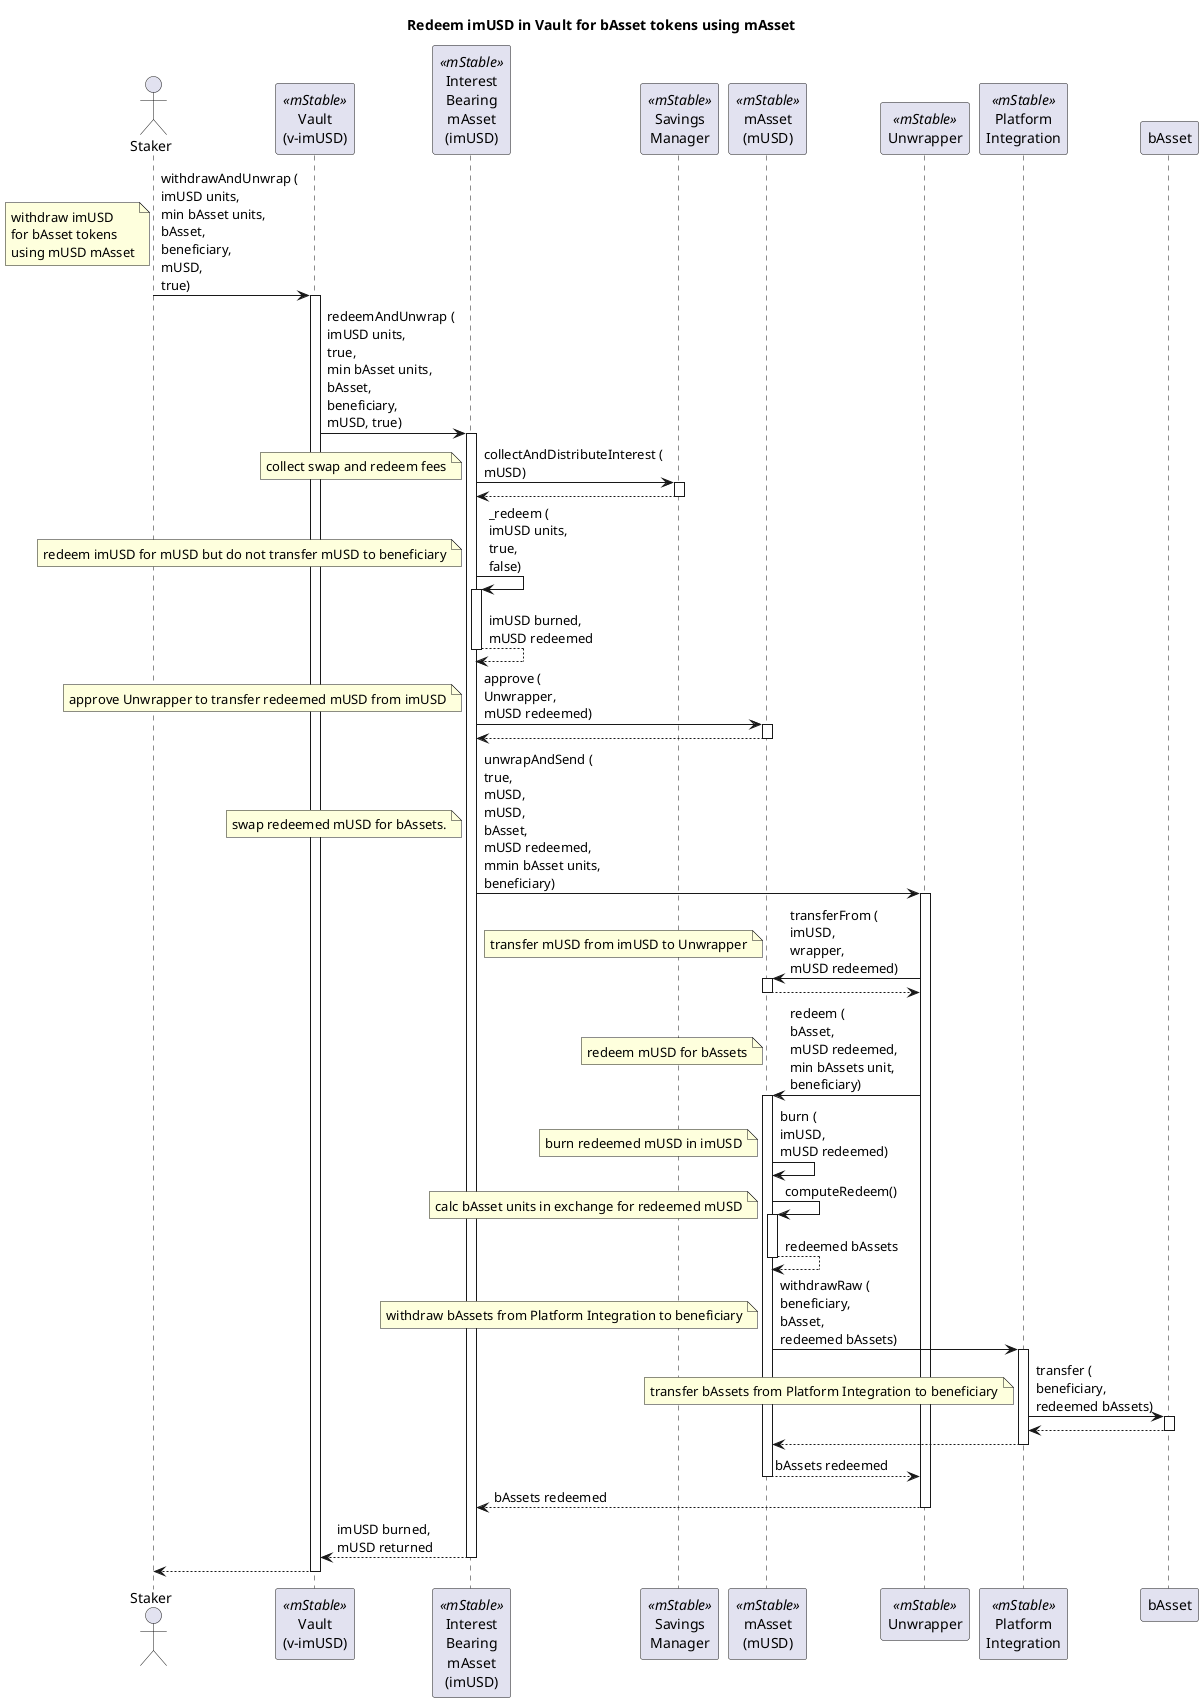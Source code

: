@startuml

title "Redeem imUSD in Vault for bAsset tokens using mAsset"

actor "Staker" as user
participant "Vault\n(v-imUSD)" as vault <<mStable>>
participant "Interest\nBearing\nmAsset\n(imUSD)" as imusd <<mStable>>
participant "Savings\nManager" as sm <<mStable>>
participant "mAsset\n(mUSD)" as musd <<mStable>>
participant "Unwrapper" as wrapper <<mStable>>
participant "Platform\nIntegration" as pi <<mStable>>

user -> vault : withdrawAndUnwrap (\nimUSD units,\nmin bAsset units,\nbAsset,\nbeneficiary,\nmUSD,\ntrue)
activate vault
note left: withdraw imUSD\nfor bAsset tokens\nusing mUSD mAsset
vault -> imusd : redeemAndUnwrap (\nimUSD units,\ntrue,\nmin bAsset units,\nbAsset,\nbeneficiary,\nmUSD, true)
activate imusd

imusd -> sm : collectAndDistributeInterest (\nmUSD)
activate sm
note left: collect swap and redeem fees
return

imusd -> imusd : _redeem (\nimUSD units,\ntrue,\nfalse)
activate imusd
note left: redeem imUSD for mUSD but do not transfer mUSD to beneficiary
return imUSD burned,\nmUSD redeemed

imusd -> musd : approve (\nUnwrapper,\nmUSD redeemed)
activate musd
note left: approve Unwrapper to transfer redeemed mUSD from imUSD
return

imusd -> wrapper : unwrapAndSend (\ntrue,\nmUSD,\nmUSD,\nbAsset,\nmUSD redeemed,\nmmin bAsset units,\nbeneficiary)
activate wrapper
note left: swap redeemed mUSD for bAssets.
wrapper -> musd : transferFrom (\nimUSD,\nwrapper,\nmUSD redeemed)
activate musd 
note left: transfer mUSD from imUSD to Unwrapper
return
wrapper -> musd : redeem (\nbAsset,\nmUSD redeemed,\nmin bAssets unit,\nbeneficiary)
activate musd
note left: redeem mUSD for bAssets
musd -> musd : burn (\nimUSD,\nmUSD redeemed)
note left: burn redeemed mUSD in imUSD
musd -> musd : computeRedeem()
activate musd 
note left: calc bAsset units in exchange for redeemed mUSD
return redeemed bAssets
musd -> pi : withdrawRaw (\nbeneficiary,\nbAsset,\nredeemed bAssets)
activate pi
note left: withdraw bAssets from Platform Integration to beneficiary
pi -> bAsset : transfer (\nbeneficiary,\nredeemed bAssets)
activate bAsset
note left: transfer bAssets from Platform Integration to beneficiary
return
return
return bAssets redeemed

return bAssets redeemed

return imUSD burned,\nmUSD returned
return

@enduml